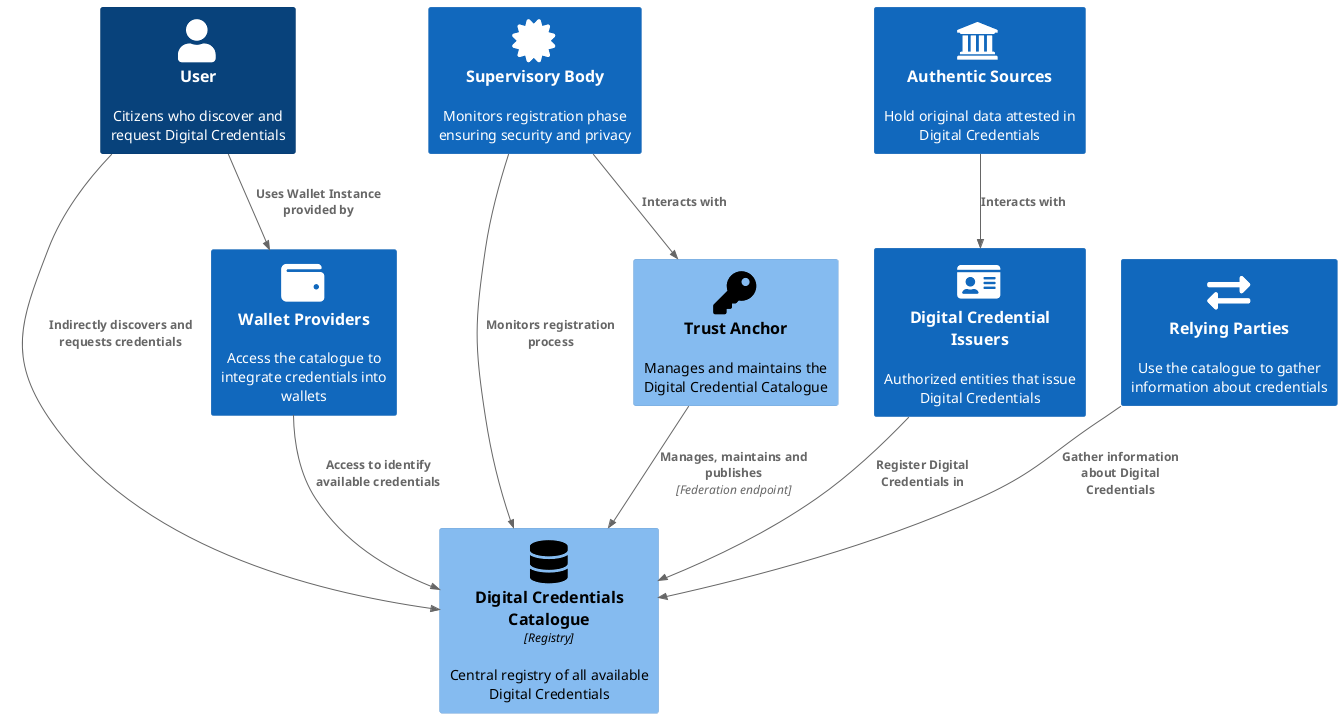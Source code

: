 @startuml Digital Credential Catalogue Entities
!include <C4/C4_Component>

' Define SPRITES
!include <tupadr3/common>
!include <tupadr3/font-awesome-5/certificate>
!include <tupadr3/font-awesome-5/database>
!include <tupadr3/font-awesome-5/lock>
!include <tupadr3/font-awesome-5/users>
!include <tupadr3/font-awesome-5/cogs>
!include <tupadr3/font-awesome-5/server>
!include <tupadr3/font-awesome-5/key>
!include <tupadr3/font-awesome-5/user>
!include <tupadr3/font-awesome-5/id_card>
!include <tupadr3/font-awesome-5/exchange_alt>
!include <tupadr3/font-awesome-5/desktop>
!include <tupadr3/font-awesome-5/wallet>
!include <tupadr3/font-awesome/institution>


Component(catalogue, "Digital Credentials Catalogue", "Registry", "Central registry of all available Digital Credentials", $sprite="database")


Person(user, "User", "Citizens who discover and request Digital Credentials", $sprite="user")
Component(trustAnchor, "Trust Anchor", "", "Manages and maintains the Digital Credential Catalogue", $sprite="key")
System(supervisoryBody, "Supervisory Body", "Monitors registration phase ensuring security and privacy", $sprite="certificate")
System(issuers, "Digital Credential Issuers", "Authorized entities that issue Digital Credentials", $sprite="id_card")
System(relyingParties, "Relying Parties", "Use the catalogue to gather information about credentials", $sprite="exchange_alt")
System(walletProviders, "Wallet Providers", "Access the catalogue to integrate credentials into wallets", $sprite="wallet")
System(authenticSources, "Authentic Sources", "Hold original data attested in Digital Credentials", $sprite="institution")

Rel(trustAnchor, catalogue, "Manages, maintains and publishes", "Federation endpoint")
Rel(supervisoryBody, trustAnchor, "Interacts with")
Rel(supervisoryBody, catalogue, "Monitors registration process")
Rel(issuers, catalogue, "Register Digital Credentials in")
Rel(authenticSources, issuers, "Interacts with")
Rel(relyingParties, catalogue, "Gather information about Digital Credentials")
Rel(walletProviders, catalogue, "Access to identify available credentials")
Rel(user, walletProviders, "Uses Wallet Instance provided by")
Rel_D(user, catalogue, "Indirectly discovers and requests credentials")
@enduml
